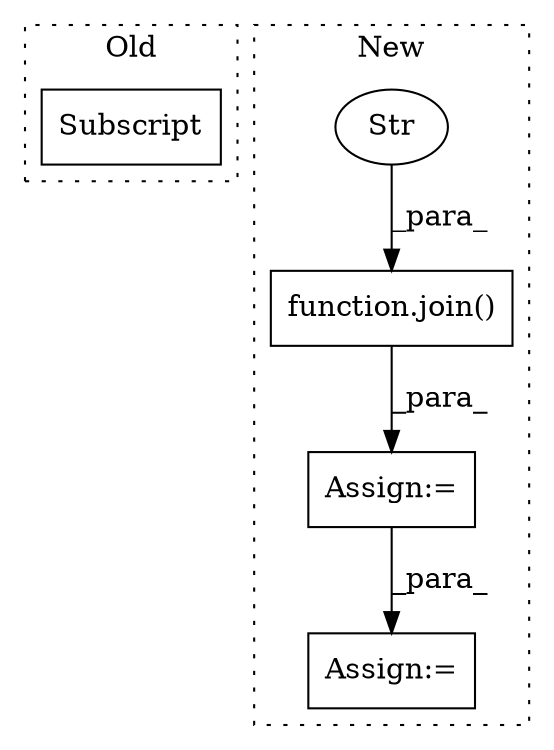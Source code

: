 digraph G {
subgraph cluster0 {
1 [label="Subscript" a="63" s="3746,0" l="13,0" shape="box"];
label = "Old";
style="dotted";
}
subgraph cluster1 {
2 [label="function.join()" a="75" s="3432,3471" l="5,1" shape="box"];
3 [label="Str" a="66" s="3458" l="13" shape="ellipse"];
4 [label="Assign:=" a="68" s="3890" l="3" shape="box"];
5 [label="Assign:=" a="68" s="3429" l="3" shape="box"];
label = "New";
style="dotted";
}
2 -> 5 [label="_para_"];
3 -> 2 [label="_para_"];
5 -> 4 [label="_para_"];
}